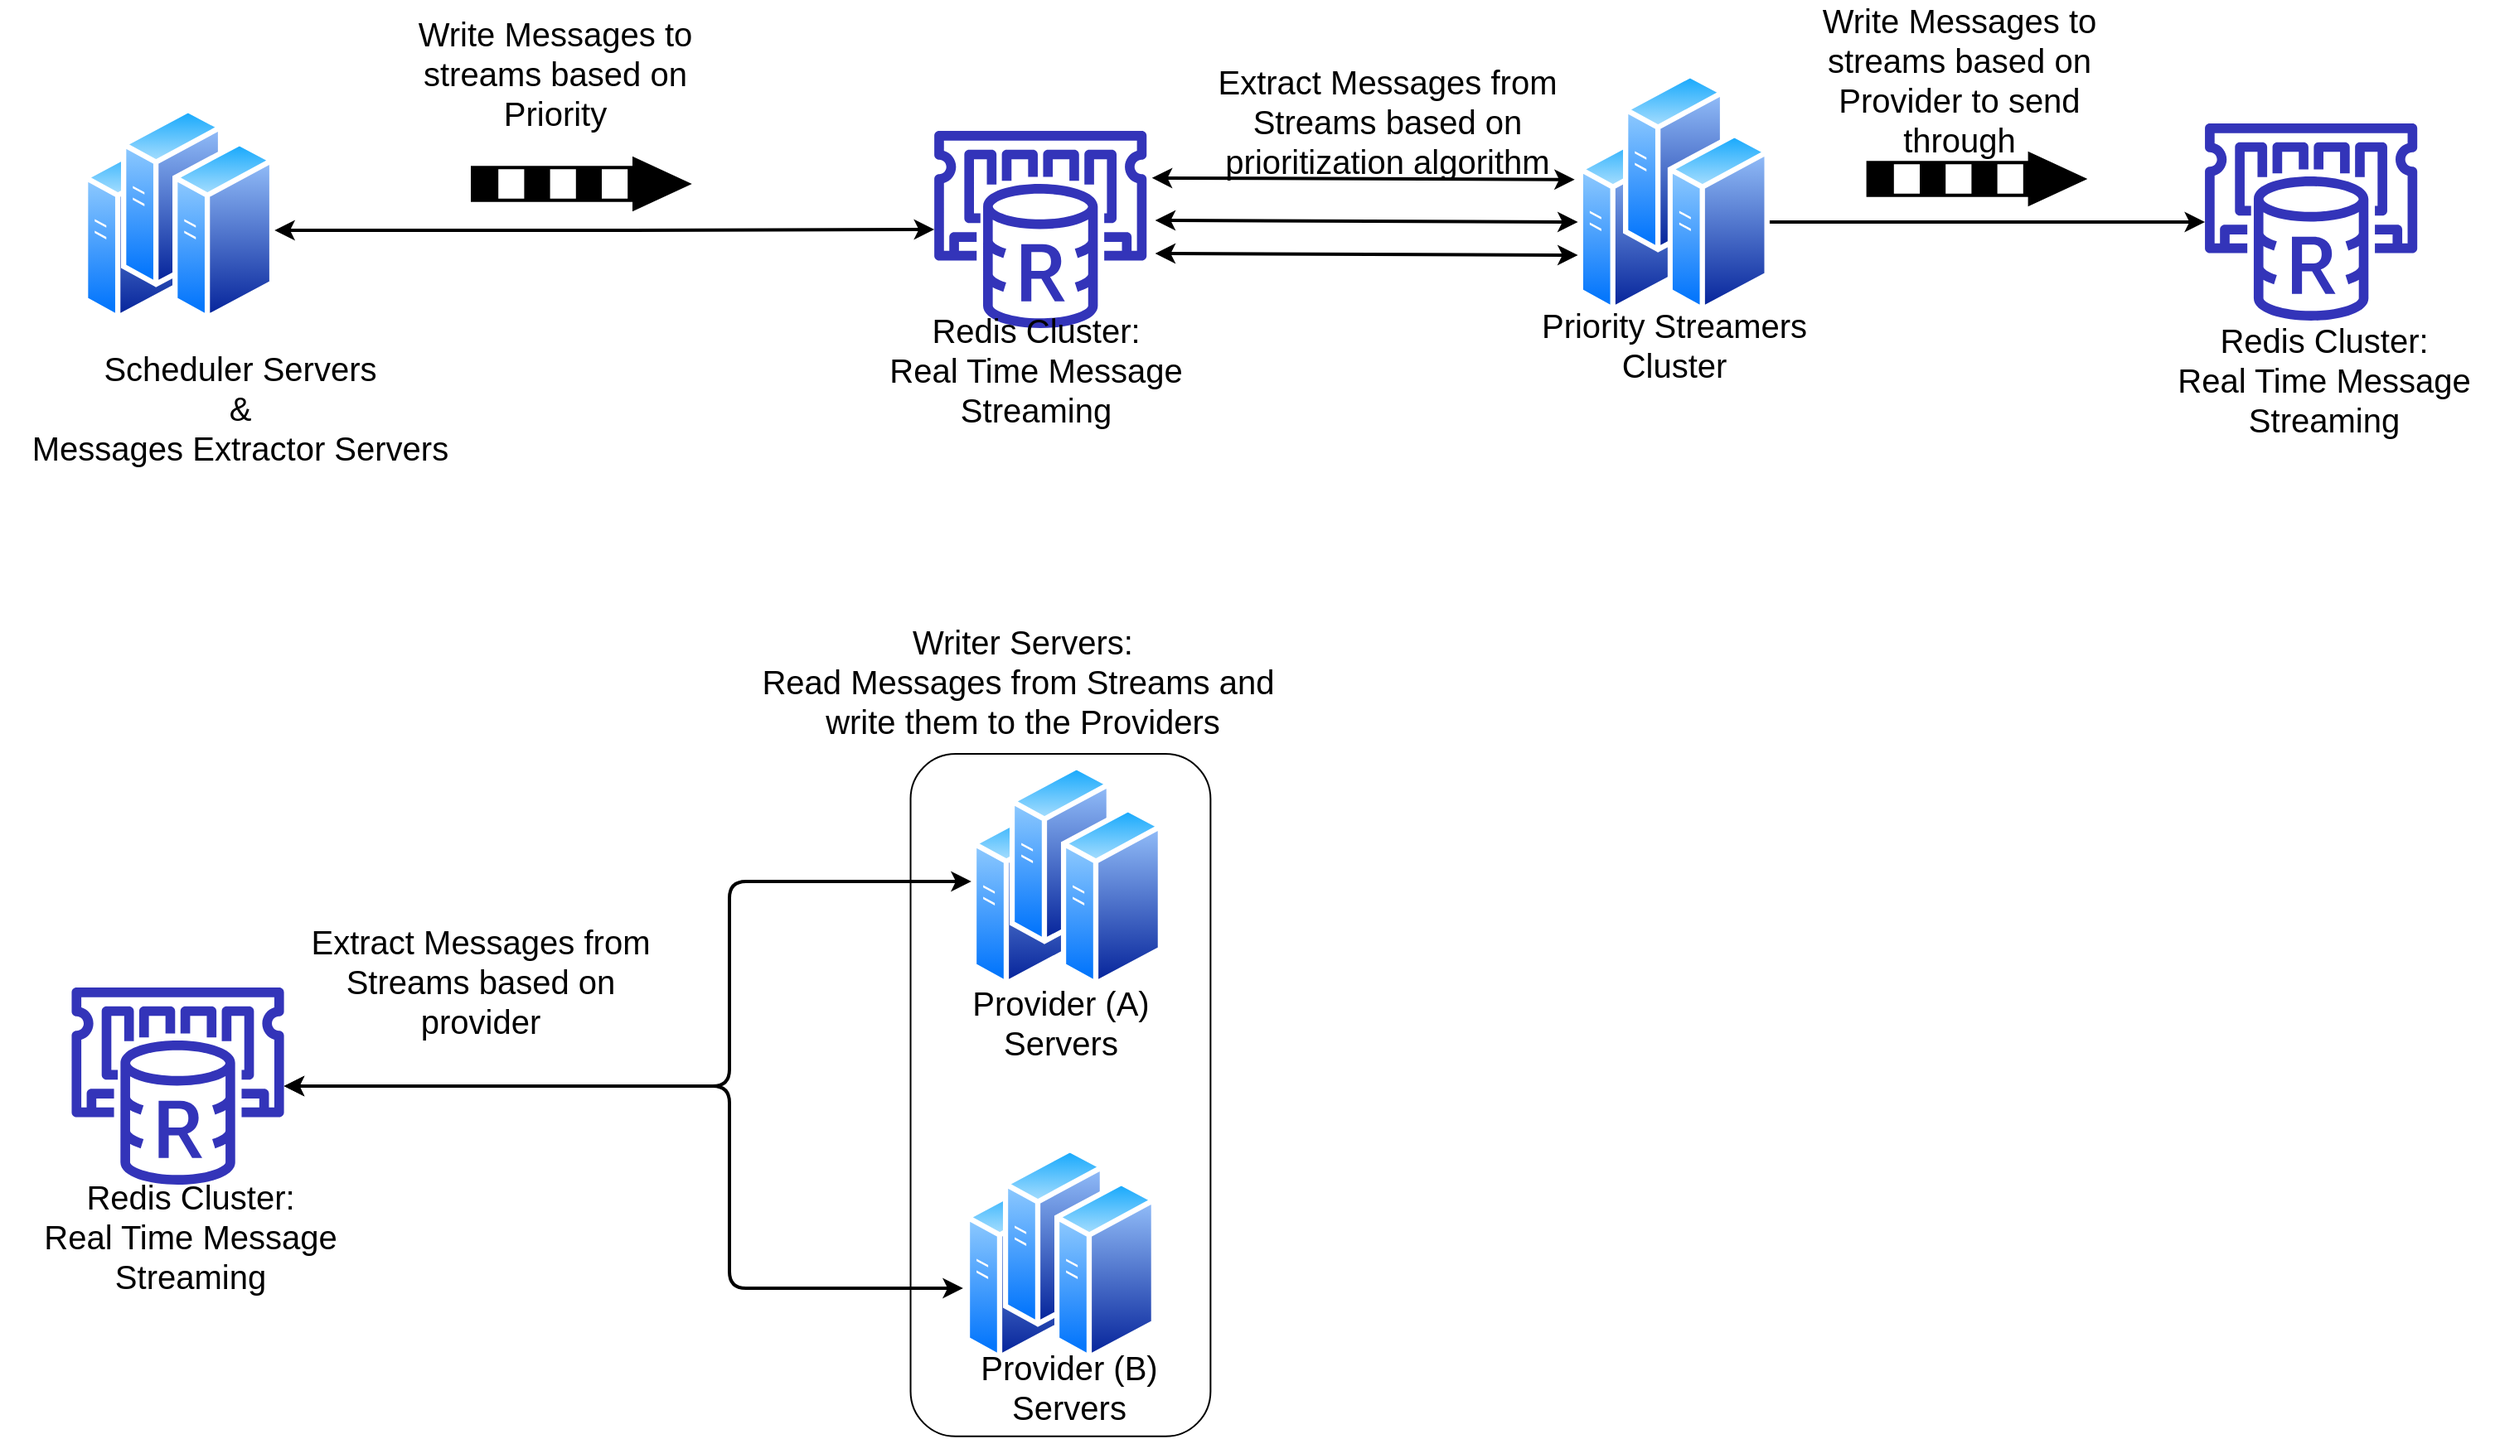 <mxfile version="13.9.9" type="device"><diagram name="Page-1" id="b5b7bab2-c9e2-2cf4-8b2a-24fd1a2a6d21"><mxGraphModel dx="1806" dy="-323" grid="1" gridSize="10" guides="1" tooltips="1" connect="1" arrows="1" fold="1" page="1" pageScale="1" pageWidth="827" pageHeight="1169" background="#ffffff" math="0" shadow="0"><root><mxCell id="0"/><mxCell id="1" parent="0"/><mxCell id="CRpuaXooUfgJW9sUXSmz-1" value="" style="rounded=1;whiteSpace=wrap;html=1;rotation=-90;fontSize=20;" parent="1" vertex="1"><mxGeometry x="433.8" y="1958.5" width="411.86" height="180.93" as="geometry"/></mxCell><mxCell id="CRpuaXooUfgJW9sUXSmz-44" value="" style="aspect=fixed;perimeter=ellipsePerimeter;html=1;align=center;shadow=0;dashed=0;spacingTop=3;image;image=img/lib/active_directory/generic_server.svg;fontSize=20;" parent="1" vertex="1"><mxGeometry x="50" y="1472" width="61.6" height="110" as="geometry"/></mxCell><mxCell id="CRpuaXooUfgJW9sUXSmz-45" value="" style="aspect=fixed;perimeter=ellipsePerimeter;html=1;align=center;shadow=0;dashed=0;spacingTop=3;image;image=img/lib/active_directory/generic_server.svg;fontSize=20;" parent="1" vertex="1"><mxGeometry x="73" y="1452" width="61.6" height="110" as="geometry"/></mxCell><mxCell id="CRpuaXooUfgJW9sUXSmz-46" value="" style="aspect=fixed;perimeter=ellipsePerimeter;html=1;align=center;shadow=0;dashed=0;spacingTop=3;image;image=img/lib/active_directory/generic_server.svg;fontSize=20;" parent="1" vertex="1"><mxGeometry x="104" y="1472" width="61.6" height="110" as="geometry"/></mxCell><mxCell id="CRpuaXooUfgJW9sUXSmz-47" value="&lt;font style=&quot;font-size: 20px&quot;&gt;Scheduler Servers&lt;br&gt;&amp;amp;&lt;br&gt;Messages Extractor Servers&lt;br&gt;&lt;/font&gt;" style="text;html=1;strokeColor=none;fillColor=none;align=center;verticalAlign=middle;whiteSpace=wrap;rounded=0;fontSize=20;" parent="1" vertex="1"><mxGeometry y="1594" width="290" height="80" as="geometry"/></mxCell><mxCell id="CRpuaXooUfgJW9sUXSmz-48" value="" style="outlineConnect=0;fontColor=#232F3E;gradientColor=none;fillColor=#3334B9;strokeColor=none;dashed=0;verticalLabelPosition=bottom;verticalAlign=top;align=center;html=1;fontSize=20;fontStyle=0;aspect=fixed;pointerEvents=1;shape=mxgraph.aws4.elasticache_for_redis;" parent="1" vertex="1"><mxGeometry x="560.34" y="1467" width="134.52" height="119" as="geometry"/></mxCell><mxCell id="CRpuaXooUfgJW9sUXSmz-49" value="" style="endArrow=classic;startArrow=classic;html=1;strokeColor=#000000;strokeWidth=2;exitX=1;exitY=0.5;exitDx=0;exitDy=0;edgeStyle=orthogonalEdgeStyle;fontSize=20;" parent="1" source="CRpuaXooUfgJW9sUXSmz-46" target="CRpuaXooUfgJW9sUXSmz-48" edge="1"><mxGeometry width="50" height="50" relative="1" as="geometry"><mxPoint x="190" y="1524" as="sourcePoint"/><mxPoint x="210" y="1474" as="targetPoint"/></mxGeometry></mxCell><mxCell id="CRpuaXooUfgJW9sUXSmz-50" value="&lt;font style=&quot;font-size: 20px;&quot;&gt;Redis Cluster:&lt;br style=&quot;font-size: 20px;&quot;&gt;Real Time Message Streaming&lt;/font&gt;" style="text;html=1;strokeColor=none;fillColor=none;align=center;verticalAlign=middle;whiteSpace=wrap;rounded=0;fontSize=20;" parent="1" vertex="1"><mxGeometry x="519.8" y="1571" width="210" height="80" as="geometry"/></mxCell><mxCell id="CRpuaXooUfgJW9sUXSmz-51" value="" style="verticalLabelPosition=bottom;html=1;verticalAlign=top;strokeWidth=2;shape=mxgraph.lean_mapping.push_arrow;fontSize=20;" parent="1" vertex="1"><mxGeometry x="285" y="1484" width="130" height="30" as="geometry"/></mxCell><mxCell id="CRpuaXooUfgJW9sUXSmz-52" value="&lt;font style=&quot;font-size: 20px;&quot;&gt;Write Messages to streams based on Priority&lt;/font&gt;" style="text;html=1;strokeColor=none;fillColor=none;align=center;verticalAlign=middle;whiteSpace=wrap;rounded=0;fontSize=20;" parent="1" vertex="1"><mxGeometry x="240" y="1397" width="190" height="70" as="geometry"/></mxCell><mxCell id="CRpuaXooUfgJW9sUXSmz-53" value="" style="aspect=fixed;perimeter=ellipsePerimeter;html=1;align=center;shadow=0;dashed=0;spacingTop=3;image;image=img/lib/active_directory/generic_server.svg;fontSize=20;" parent="1" vertex="1"><mxGeometry x="951.8" y="1467" width="61.6" height="110" as="geometry"/></mxCell><mxCell id="CRpuaXooUfgJW9sUXSmz-54" value="" style="aspect=fixed;perimeter=ellipsePerimeter;html=1;align=center;shadow=0;dashed=0;spacingTop=3;image;image=img/lib/active_directory/generic_server.svg;fontSize=20;" parent="1" vertex="1"><mxGeometry x="979" y="1431" width="61.6" height="110" as="geometry"/></mxCell><mxCell id="CRpuaXooUfgJW9sUXSmz-55" style="edgeStyle=orthogonalEdgeStyle;rounded=0;orthogonalLoop=1;jettySize=auto;html=1;exitX=1;exitY=0.5;exitDx=0;exitDy=0;strokeColor=#000000;strokeWidth=2;fontSize=20;" parent="1" source="CRpuaXooUfgJW9sUXSmz-56" target="CRpuaXooUfgJW9sUXSmz-60" edge="1"><mxGeometry relative="1" as="geometry"/></mxCell><mxCell id="CRpuaXooUfgJW9sUXSmz-56" value="" style="aspect=fixed;perimeter=ellipsePerimeter;html=1;align=center;shadow=0;dashed=0;spacingTop=3;image;image=img/lib/active_directory/generic_server.svg;fontSize=20;" parent="1" vertex="1"><mxGeometry x="1005.8" y="1467" width="61.6" height="110" as="geometry"/></mxCell><mxCell id="CRpuaXooUfgJW9sUXSmz-57" value="&lt;font style=&quot;font-size: 20px&quot;&gt;Priority Streamers Cluster&lt;/font&gt;" style="text;html=1;strokeColor=none;fillColor=none;align=center;verticalAlign=middle;whiteSpace=wrap;rounded=0;fontSize=20;" parent="1" vertex="1"><mxGeometry x="919.8" y="1561" width="180" height="70" as="geometry"/></mxCell><mxCell id="CRpuaXooUfgJW9sUXSmz-58" value="" style="endArrow=classic;startArrow=classic;html=1;strokeColor=#000000;strokeWidth=2;entryX=0;entryY=0.5;entryDx=0;entryDy=0;fontSize=20;" parent="1" target="CRpuaXooUfgJW9sUXSmz-53" edge="1"><mxGeometry width="50" height="50" relative="1" as="geometry"><mxPoint x="696.8" y="1521" as="sourcePoint"/><mxPoint x="786.8" y="1501" as="targetPoint"/></mxGeometry></mxCell><mxCell id="CRpuaXooUfgJW9sUXSmz-59" value="&lt;font style=&quot;font-size: 20px;&quot;&gt;Extract Messages from Streams based on prioritization algorithm&lt;/font&gt;" style="text;html=1;strokeColor=none;fillColor=none;align=center;verticalAlign=middle;whiteSpace=wrap;rounded=0;fontSize=20;" parent="1" vertex="1"><mxGeometry x="726.8" y="1411" width="220" height="100" as="geometry"/></mxCell><mxCell id="CRpuaXooUfgJW9sUXSmz-60" value="" style="outlineConnect=0;fontColor=#232F3E;gradientColor=none;fillColor=#3334B9;strokeColor=none;dashed=0;verticalLabelPosition=bottom;verticalAlign=top;align=center;html=1;fontSize=20;fontStyle=0;aspect=fixed;pointerEvents=1;shape=mxgraph.aws4.elasticache_for_redis;" parent="1" vertex="1"><mxGeometry x="1326.8" y="1462.5" width="134.52" height="119" as="geometry"/></mxCell><mxCell id="CRpuaXooUfgJW9sUXSmz-61" value="" style="endArrow=classic;startArrow=classic;html=1;strokeColor=#000000;strokeWidth=2;entryX=0;entryY=0.5;entryDx=0;entryDy=0;fontSize=20;" parent="1" edge="1"><mxGeometry width="50" height="50" relative="1" as="geometry"><mxPoint x="694.86" y="1495.41" as="sourcePoint"/><mxPoint x="949.86" y="1496.41" as="targetPoint"/></mxGeometry></mxCell><mxCell id="CRpuaXooUfgJW9sUXSmz-62" value="" style="endArrow=classic;startArrow=classic;html=1;strokeColor=#000000;strokeWidth=2;entryX=0;entryY=0.5;entryDx=0;entryDy=0;fontSize=20;" parent="1" edge="1"><mxGeometry width="50" height="50" relative="1" as="geometry"><mxPoint x="696.8" y="1541" as="sourcePoint"/><mxPoint x="951.8" y="1542" as="targetPoint"/></mxGeometry></mxCell><mxCell id="CRpuaXooUfgJW9sUXSmz-63" value="&lt;font style=&quot;font-size: 20px;&quot;&gt;Redis Cluster:&lt;br style=&quot;font-size: 20px;&quot;&gt;Real Time Message Streaming&lt;/font&gt;" style="text;html=1;strokeColor=none;fillColor=none;align=center;verticalAlign=middle;whiteSpace=wrap;rounded=0;fontSize=20;" parent="1" vertex="1"><mxGeometry x="1296.8" y="1577" width="210" height="80" as="geometry"/></mxCell><mxCell id="CRpuaXooUfgJW9sUXSmz-64" value="" style="verticalLabelPosition=bottom;html=1;verticalAlign=top;strokeWidth=2;shape=mxgraph.lean_mapping.push_arrow;fontSize=20;" parent="1" vertex="1"><mxGeometry x="1126.8" y="1481" width="130" height="30" as="geometry"/></mxCell><mxCell id="CRpuaXooUfgJW9sUXSmz-65" value="&lt;font style=&quot;font-size: 20px;&quot;&gt;Write Messages to streams based on Provider to send through&lt;/font&gt;" style="text;html=1;strokeColor=none;fillColor=none;align=center;verticalAlign=middle;whiteSpace=wrap;rounded=0;fontSize=20;" parent="1" vertex="1"><mxGeometry x="1086.8" y="1401" width="190" height="70" as="geometry"/></mxCell><mxCell id="CRpuaXooUfgJW9sUXSmz-66" value="" style="aspect=fixed;perimeter=ellipsePerimeter;html=1;align=center;shadow=0;dashed=0;spacingTop=3;image;image=img/lib/active_directory/generic_server.svg;fontSize=20;" parent="1" vertex="1"><mxGeometry x="585.93" y="1874" width="61.6" height="110" as="geometry"/></mxCell><mxCell id="CRpuaXooUfgJW9sUXSmz-67" value="" style="aspect=fixed;perimeter=ellipsePerimeter;html=1;align=center;shadow=0;dashed=0;spacingTop=3;image;image=img/lib/active_directory/generic_server.svg;fontSize=20;" parent="1" vertex="1"><mxGeometry x="608.93" y="1848.5" width="61.6" height="110" as="geometry"/></mxCell><mxCell id="CRpuaXooUfgJW9sUXSmz-68" value="" style="aspect=fixed;perimeter=ellipsePerimeter;html=1;align=center;shadow=0;dashed=0;spacingTop=3;image;image=img/lib/active_directory/generic_server.svg;fontSize=20;" parent="1" vertex="1"><mxGeometry x="639.93" y="1874" width="61.6" height="110" as="geometry"/></mxCell><mxCell id="CRpuaXooUfgJW9sUXSmz-69" value="&lt;font style=&quot;font-size: 20px;&quot;&gt;Writer Servers:&lt;br style=&quot;font-size: 20px;&quot;&gt;Read Messages from Streams and&amp;nbsp;&lt;br style=&quot;font-size: 20px;&quot;&gt;write them to the Providers&lt;/font&gt;" style="text;html=1;strokeColor=none;fillColor=none;align=center;verticalAlign=middle;whiteSpace=wrap;rounded=0;fontSize=20;" parent="1" vertex="1"><mxGeometry x="456.73" y="1754" width="320" height="90" as="geometry"/></mxCell><mxCell id="CRpuaXooUfgJW9sUXSmz-70" value="" style="outlineConnect=0;fontColor=#232F3E;gradientColor=none;fillColor=#3334B9;strokeColor=none;dashed=0;verticalLabelPosition=bottom;verticalAlign=top;align=center;html=1;fontSize=20;fontStyle=0;aspect=fixed;pointerEvents=1;shape=mxgraph.aws4.elasticache_for_redis;" parent="1" vertex="1"><mxGeometry x="40" y="1984" width="134.52" height="119" as="geometry"/></mxCell><mxCell id="CRpuaXooUfgJW9sUXSmz-71" value="&lt;font style=&quot;font-size: 20px;&quot;&gt;Redis Cluster:&lt;br style=&quot;font-size: 20px;&quot;&gt;Real Time Message Streaming&lt;/font&gt;" style="text;html=1;strokeColor=none;fillColor=none;align=center;verticalAlign=middle;whiteSpace=wrap;rounded=0;fontSize=20;" parent="1" vertex="1"><mxGeometry x="10.0" y="2094" width="210" height="80" as="geometry"/></mxCell><mxCell id="CRpuaXooUfgJW9sUXSmz-72" value="&lt;font style=&quot;font-size: 20px;&quot;&gt;Extract Messages from Streams based on provider&lt;/font&gt;" style="text;html=1;strokeColor=none;fillColor=none;align=center;verticalAlign=middle;whiteSpace=wrap;rounded=0;fontSize=20;" parent="1" vertex="1"><mxGeometry x="180" y="1929.5" width="220" height="100" as="geometry"/></mxCell><mxCell id="CRpuaXooUfgJW9sUXSmz-73" value="" style="aspect=fixed;perimeter=ellipsePerimeter;html=1;align=center;shadow=0;dashed=0;spacingTop=3;image;image=img/lib/active_directory/generic_server.svg;fontSize=20;" parent="1" vertex="1"><mxGeometry x="581.93" y="2099.5" width="61.6" height="110" as="geometry"/></mxCell><mxCell id="CRpuaXooUfgJW9sUXSmz-74" value="" style="aspect=fixed;perimeter=ellipsePerimeter;html=1;align=center;shadow=0;dashed=0;spacingTop=3;image;image=img/lib/active_directory/generic_server.svg;fontSize=20;" parent="1" vertex="1"><mxGeometry x="604.93" y="2079.5" width="61.6" height="110" as="geometry"/></mxCell><mxCell id="CRpuaXooUfgJW9sUXSmz-75" value="" style="aspect=fixed;perimeter=ellipsePerimeter;html=1;align=center;shadow=0;dashed=0;spacingTop=3;image;image=img/lib/active_directory/generic_server.svg;fontSize=20;" parent="1" vertex="1"><mxGeometry x="635.93" y="2099.5" width="61.6" height="110" as="geometry"/></mxCell><mxCell id="CRpuaXooUfgJW9sUXSmz-76" value="&lt;font style=&quot;font-size: 20px;&quot;&gt;Provider (A) Servers&lt;/font&gt;" style="text;html=1;strokeColor=none;fillColor=none;align=center;verticalAlign=middle;whiteSpace=wrap;rounded=0;fontSize=20;" parent="1" vertex="1"><mxGeometry x="564.73" y="1979.5" width="150" height="50" as="geometry"/></mxCell><mxCell id="CRpuaXooUfgJW9sUXSmz-77" value="&lt;font style=&quot;font-size: 20px;&quot;&gt;Provider (B) Servers&lt;/font&gt;" style="text;html=1;strokeColor=none;fillColor=none;align=center;verticalAlign=middle;whiteSpace=wrap;rounded=0;fontSize=20;" parent="1" vertex="1"><mxGeometry x="576.47" y="2199.5" width="137.94" height="50" as="geometry"/></mxCell><mxCell id="CRpuaXooUfgJW9sUXSmz-78" value="" style="endArrow=classic;startArrow=classic;html=1;strokeColor=#000000;strokeWidth=2;entryX=-0.016;entryY=0.6;entryDx=0;entryDy=0;entryPerimeter=0;edgeStyle=orthogonalEdgeStyle;fontSize=20;" parent="1" source="CRpuaXooUfgJW9sUXSmz-70" target="CRpuaXooUfgJW9sUXSmz-73" edge="1"><mxGeometry width="50" height="50" relative="1" as="geometry"><mxPoint x="236.67" y="1940" as="sourcePoint"/><mxPoint x="595.67" y="1948" as="targetPoint"/><Array as="points"><mxPoint x="440" y="2044"/><mxPoint x="440" y="2165"/></Array></mxGeometry></mxCell><mxCell id="CRpuaXooUfgJW9sUXSmz-79" value="" style="endArrow=classic;startArrow=classic;html=1;strokeColor=#000000;strokeWidth=2;fontSize=20;edgeStyle=orthogonalEdgeStyle;" parent="1" source="CRpuaXooUfgJW9sUXSmz-70" edge="1"><mxGeometry width="50" height="50" relative="1" as="geometry"><mxPoint x="241.45" y="1921.255" as="sourcePoint"/><mxPoint x="585.93" y="1920" as="targetPoint"/><Array as="points"><mxPoint x="440" y="2044"/><mxPoint x="440" y="1920"/></Array></mxGeometry></mxCell></root></mxGraphModel></diagram></mxfile>
